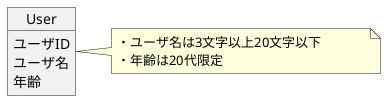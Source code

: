 @startuml
object User {
    ユーザID
    ユーザ名
    年齢
}
note right:   ・ユーザ名は3文字以上20文字以下 \
            \n・年齢は20代限定

@enduml
